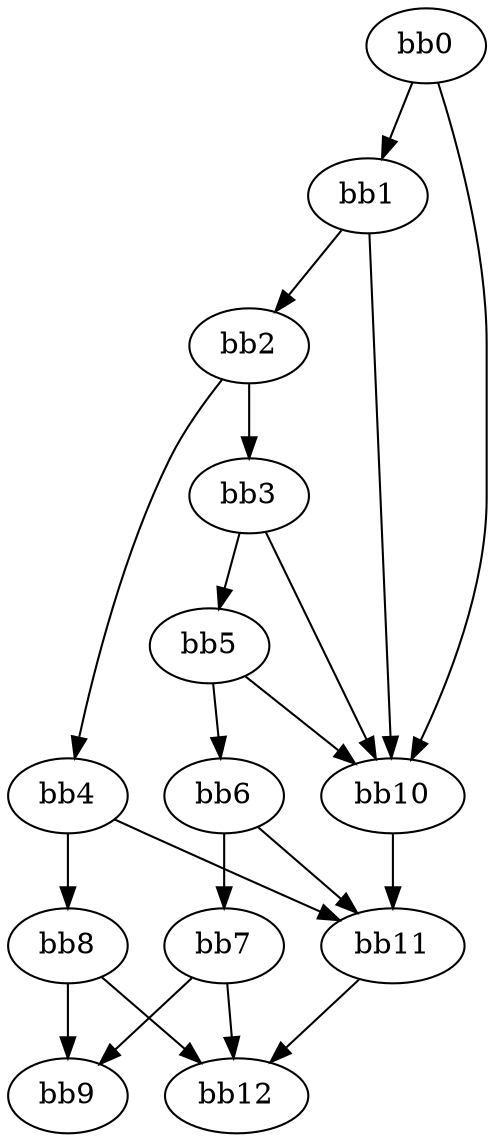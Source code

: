 digraph {
    0 [ label = "bb0\l" ]
    1 [ label = "bb1\l" ]
    2 [ label = "bb2\l" ]
    3 [ label = "bb3\l" ]
    4 [ label = "bb4\l" ]
    5 [ label = "bb5\l" ]
    6 [ label = "bb6\l" ]
    7 [ label = "bb7\l" ]
    8 [ label = "bb8\l" ]
    9 [ label = "bb9\l" ]
    10 [ label = "bb10\l" ]
    11 [ label = "bb11\l" ]
    12 [ label = "bb12\l" ]
    0 -> 1 [ ]
    0 -> 10 [ ]
    1 -> 2 [ ]
    1 -> 10 [ ]
    2 -> 3 [ ]
    2 -> 4 [ ]
    3 -> 5 [ ]
    3 -> 10 [ ]
    4 -> 8 [ ]
    4 -> 11 [ ]
    5 -> 6 [ ]
    5 -> 10 [ ]
    6 -> 7 [ ]
    6 -> 11 [ ]
    7 -> 9 [ ]
    7 -> 12 [ ]
    8 -> 9 [ ]
    8 -> 12 [ ]
    10 -> 11 [ ]
    11 -> 12 [ ]
}

